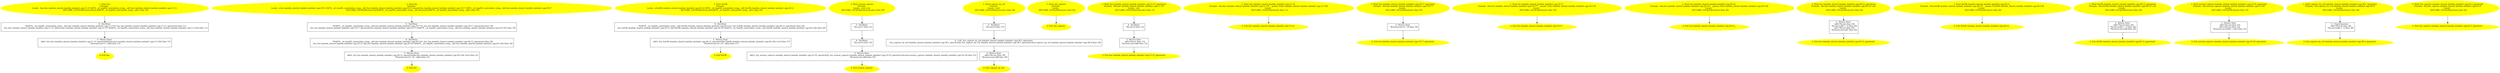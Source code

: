 /* @generated */
digraph iCFG {
"bar#_Z3barv.7d9c90fb4a18f941dfd92032592c170a_1" [label="1: Start bar\nFormals: \nLocals:  func:bar::lambda_shared_lambda_lambda1.cpp:11:15 0$?%__sil_tmpSIL_materialize_temp__n$1:bar::lambda_shared_lambda_lambda1.cpp:11:15 \n   DECLARE_LOCALS(&return,&func,&0$?%__sil_tmpSIL_materialize_temp__n$1); [line 10]\n " color=yellow style=filled]
	

	 "bar#_Z3barv.7d9c90fb4a18f941dfd92032592c170a_1" -> "bar#_Z3barv.7d9c90fb4a18f941dfd92032592c170a_4" ;
"bar#_Z3barv.7d9c90fb4a18f941dfd92032592c170a_2" [label="2: Exit bar \n  " color=yellow style=filled]
	

"bar#_Z3barv.7d9c90fb4a18f941dfd92032592c170a_3" [label="3:  Return Stmt \n   n$0=_fun_bar::lambda_shared_lambda_lambda1.cpp:11:15_operator()(&func:bar::lambda_shared_lambda_lambda1.cpp:11:15&) [line 15]\n  *&return:int=(7 / n$0) [line 15]\n " shape="box"]
	

	 "bar#_Z3barv.7d9c90fb4a18f941dfd92032592c170a_3" -> "bar#_Z3barv.7d9c90fb4a18f941dfd92032592c170a_2" ;
"bar#_Z3barv.7d9c90fb4a18f941dfd92032592c170a_4" [label="4:  DeclStmt \n   *&0$?%__sil_tmpSIL_materialize_temp__n$1:bar::lambda_shared_lambda_lambda1.cpp:11:15=(_fun_bar::lambda_shared_lambda_lambda1.cpp:11:15_operator()) [line 11]\n  _fun_bar::lambda_shared_lambda_lambda1.cpp:11:15_(&func:bar::lambda_shared_lambda_lambda1.cpp:11:15*,&0$?%__sil_tmpSIL_materialize_temp__n$1:bar::lambda_shared_lambda_lambda1.cpp:11:15&) [line 11]\n " shape="box"]
	

	 "bar#_Z3barv.7d9c90fb4a18f941dfd92032592c170a_4" -> "bar#_Z3barv.7d9c90fb4a18f941dfd92032592c170a_3" ;
"foo#_Z3foov.69dc85dbfdb3da90badccdb11670a4ca_1" [label="1: Start foo\nFormals: \nLocals:  y:foo::lambda_shared_lambda_lambda1.cpp:20:12 0$?%__sil_tmpSIL_materialize_temp__n$1:foo::lambda_shared_lambda_lambda1.cpp:20:12 unused:foo::lambda_shared_lambda_lambda1.cpp:19:17 0$?%__sil_tmpSIL_materialize_temp__n$2:foo::lambda_shared_lambda_lambda1.cpp:19:17 \n   DECLARE_LOCALS(&return,&y,&0$?%__sil_tmpSIL_materialize_temp__n$1,&unused,&0$?%__sil_tmpSIL_materialize_temp__n$2); [line 18]\n " color=yellow style=filled]
	

	 "foo#_Z3foov.69dc85dbfdb3da90badccdb11670a4ca_1" -> "foo#_Z3foov.69dc85dbfdb3da90badccdb11670a4ca_5" ;
"foo#_Z3foov.69dc85dbfdb3da90badccdb11670a4ca_2" [label="2: Exit foo \n  " color=yellow style=filled]
	

"foo#_Z3foov.69dc85dbfdb3da90badccdb11670a4ca_3" [label="3:  Return Stmt \n   n$0=_fun_foo::lambda_shared_lambda_lambda1.cpp:20:12_operator()(&y:foo::lambda_shared_lambda_lambda1.cpp:20:12&,3:int) [line 21]\n  *&return:int=(5 / (4 - n$0)) [line 21]\n " shape="box"]
	

	 "foo#_Z3foov.69dc85dbfdb3da90badccdb11670a4ca_3" -> "foo#_Z3foov.69dc85dbfdb3da90badccdb11670a4ca_2" ;
"foo#_Z3foov.69dc85dbfdb3da90badccdb11670a4ca_4" [label="4:  DeclStmt \n   *&0$?%__sil_tmpSIL_materialize_temp__n$1:foo::lambda_shared_lambda_lambda1.cpp:20:12=(_fun_foo::lambda_shared_lambda_lambda1.cpp:20:12_operator()) [line 20]\n  _fun_foo::lambda_shared_lambda_lambda1.cpp:20:12_(&y:foo::lambda_shared_lambda_lambda1.cpp:20:12*,&0$?%__sil_tmpSIL_materialize_temp__n$1:foo::lambda_shared_lambda_lambda1.cpp:20:12&) [line 20]\n " shape="box"]
	

	 "foo#_Z3foov.69dc85dbfdb3da90badccdb11670a4ca_4" -> "foo#_Z3foov.69dc85dbfdb3da90badccdb11670a4ca_3" ;
"foo#_Z3foov.69dc85dbfdb3da90badccdb11670a4ca_5" [label="5:  DeclStmt \n   *&0$?%__sil_tmpSIL_materialize_temp__n$2:foo::lambda_shared_lambda_lambda1.cpp:19:17=(_fun_foo::lambda_shared_lambda_lambda1.cpp:19:17_operator()) [line 19]\n  _fun_foo::lambda_shared_lambda_lambda1.cpp:19:17_(&unused:foo::lambda_shared_lambda_lambda1.cpp:19:17*,&0$?%__sil_tmpSIL_materialize_temp__n$2:foo::lambda_shared_lambda_lambda1.cpp:19:17&) [line 19]\n " shape="box"]
	

	 "foo#_Z3foov.69dc85dbfdb3da90badccdb11670a4ca_5" -> "foo#_Z3foov.69dc85dbfdb3da90badccdb11670a4ca_4" ;
"fooOK#_Z5fooOKv.17fb07f2bfe616303a58d2e25ed98781_1" [label="1: Start fooOK\nFormals: \nLocals:  y:fooOK::lambda_shared_lambda_lambda1.cpp:26:12 0$?%__sil_tmpSIL_materialize_temp__n$1:fooOK::lambda_shared_lambda_lambda1.cpp:26:12 \n   DECLARE_LOCALS(&return,&y,&0$?%__sil_tmpSIL_materialize_temp__n$1); [line 24]\n " color=yellow style=filled]
	

	 "fooOK#_Z5fooOKv.17fb07f2bfe616303a58d2e25ed98781_1" -> "fooOK#_Z5fooOKv.17fb07f2bfe616303a58d2e25ed98781_4" ;
"fooOK#_Z5fooOKv.17fb07f2bfe616303a58d2e25ed98781_2" [label="2: Exit fooOK \n  " color=yellow style=filled]
	

"fooOK#_Z5fooOKv.17fb07f2bfe616303a58d2e25ed98781_3" [label="3:  Return Stmt \n   n$0=_fun_fooOK::lambda_shared_lambda_lambda1.cpp:26:12_operator()(&y:fooOK::lambda_shared_lambda_lambda1.cpp:26:12&,3:int) [line 27]\n  *&return:int=(5 / (4 - n$0)) [line 27]\n " shape="box"]
	

	 "fooOK#_Z5fooOKv.17fb07f2bfe616303a58d2e25ed98781_3" -> "fooOK#_Z5fooOKv.17fb07f2bfe616303a58d2e25ed98781_2" ;
"fooOK#_Z5fooOKv.17fb07f2bfe616303a58d2e25ed98781_4" [label="4:  DeclStmt \n   *&0$?%__sil_tmpSIL_materialize_temp__n$1:fooOK::lambda_shared_lambda_lambda1.cpp:26:12=(_fun_fooOK::lambda_shared_lambda_lambda1.cpp:26:12_operator()) [line 26]\n  _fun_fooOK::lambda_shared_lambda_lambda1.cpp:26:12_(&y:fooOK::lambda_shared_lambda_lambda1.cpp:26:12*,&0$?%__sil_tmpSIL_materialize_temp__n$1:fooOK::lambda_shared_lambda_lambda1.cpp:26:12&) [line 26]\n " shape="box"]
	

	 "fooOK#_Z5fooOKv.17fb07f2bfe616303a58d2e25ed98781_4" -> "fooOK#_Z5fooOKv.17fb07f2bfe616303a58d2e25ed98781_3" ;
"normal_capture#_Z14normal_capturev.9af9b723c040290ea713f2d1bc6c66e2_1" [label="1: Start normal_capture\nFormals: \nLocals:  y:int x:int \n   DECLARE_LOCALS(&return,&y,&x); [line 30]\n " color=yellow style=filled]
	

	 "normal_capture#_Z14normal_capturev.9af9b723c040290ea713f2d1bc6c66e2_1" -> "normal_capture#_Z14normal_capturev.9af9b723c040290ea713f2d1bc6c66e2_5" ;
"normal_capture#_Z14normal_capturev.9af9b723c040290ea713f2d1bc6c66e2_2" [label="2: Exit normal_capture \n  " color=yellow style=filled]
	

"normal_capture#_Z14normal_capturev.9af9b723c040290ea713f2d1bc6c66e2_3" [label="3:  Return Stmt \n   n$0=_fun_normal_capture::lambda_shared_lambda_lambda1.cpp:33:10_operator()((_fun_normal_capture::lambda_shared_lambda_lambda1.cpp:33:10_operator(),&x,&y):normal_capture::lambda_shared_lambda_lambda1.cpp:33:10) [line 33]\n  *&return:int=n$0 [line 33]\n " shape="box"]
	

	 "normal_capture#_Z14normal_capturev.9af9b723c040290ea713f2d1bc6c66e2_3" -> "normal_capture#_Z14normal_capturev.9af9b723c040290ea713f2d1bc6c66e2_2" ;
"normal_capture#_Z14normal_capturev.9af9b723c040290ea713f2d1bc6c66e2_4" [label="4:  DeclStmt \n   *&y:int=2 [line 32]\n " shape="box"]
	

	 "normal_capture#_Z14normal_capturev.9af9b723c040290ea713f2d1bc6c66e2_4" -> "normal_capture#_Z14normal_capturev.9af9b723c040290ea713f2d1bc6c66e2_3" ;
"normal_capture#_Z14normal_capturev.9af9b723c040290ea713f2d1bc6c66e2_5" [label="5:  DeclStmt \n   *&x:int=1 [line 31]\n " shape="box"]
	

	 "normal_capture#_Z14normal_capturev.9af9b723c040290ea713f2d1bc6c66e2_5" -> "normal_capture#_Z14normal_capturev.9af9b723c040290ea713f2d1bc6c66e2_4" ;
"capture_by_ref#_Z14capture_by_refv.c683a8db53a834aa19283088dfffe460_1" [label="1: Start capture_by_ref\nFormals: \nLocals:  x:int \n   DECLARE_LOCALS(&return,&x); [line 36]\n " color=yellow style=filled]
	

	 "capture_by_ref#_Z14capture_by_refv.c683a8db53a834aa19283088dfffe460_1" -> "capture_by_ref#_Z14capture_by_refv.c683a8db53a834aa19283088dfffe460_5" ;
"capture_by_ref#_Z14capture_by_refv.c683a8db53a834aa19283088dfffe460_2" [label="2: Exit capture_by_ref \n  " color=yellow style=filled]
	

"capture_by_ref#_Z14capture_by_refv.c683a8db53a834aa19283088dfffe460_3" [label="3:  Return Stmt \n   n$0=*&x:int [line 39]\n  *&return:int=n$0 [line 39]\n " shape="box"]
	

	 "capture_by_ref#_Z14capture_by_refv.c683a8db53a834aa19283088dfffe460_3" -> "capture_by_ref#_Z14capture_by_refv.c683a8db53a834aa19283088dfffe460_2" ;
"capture_by_ref#_Z14capture_by_refv.c683a8db53a834aa19283088dfffe460_4" [label="4:  Call _fun_capture_by_ref::lambda_shared_lambda_lambda1.cpp:38:3_operator() \n   _fun_capture_by_ref::lambda_shared_lambda_lambda1.cpp:38:3_operator()((_fun_capture_by_ref::lambda_shared_lambda_lambda1.cpp:38:3_operator(),&x):capture_by_ref::lambda_shared_lambda_lambda1.cpp:38:3) [line 38]\n " shape="box"]
	

	 "capture_by_ref#_Z14capture_by_refv.c683a8db53a834aa19283088dfffe460_4" -> "capture_by_ref#_Z14capture_by_refv.c683a8db53a834aa19283088dfffe460_3" ;
"capture_by_ref#_Z14capture_by_refv.c683a8db53a834aa19283088dfffe460_5" [label="5:  DeclStmt \n   *&x:int=0 [line 37]\n " shape="box"]
	

	 "capture_by_ref#_Z14capture_by_refv.c683a8db53a834aa19283088dfffe460_5" -> "capture_by_ref#_Z14capture_by_refv.c683a8db53a834aa19283088dfffe460_4" ;
"init_capture#_Z12init_capturev.b56a308a8fe2b749cb39e3b566237ec2_1" [label="1: Start init_capture\nFormals: \nLocals:  \n   DECLARE_LOCALS(&return); [line 42]\n " color=yellow style=filled]
	

	 "init_capture#_Z12init_capturev.b56a308a8fe2b749cb39e3b566237ec2_1" -> "init_capture#_Z12init_capturev.b56a308a8fe2b749cb39e3b566237ec2_2" ;
"init_capture#_Z12init_capturev.b56a308a8fe2b749cb39e3b566237ec2_2" [label="2: Exit init_capture \n  " color=yellow style=filled]
	

"operator()#lambda_shared_lambda_lambda1.cpp:11:15#bar#(_ZZ3barvENK3$_0clEv).6e24f7d75fa4d9b98ee11419b33635ae_1" [label="1: Start bar::lambda_shared_lambda_lambda1.cpp:11:15_operator()\nFormals:  this:bar::lambda_shared_lambda_lambda1.cpp:11:15*\nLocals:  i:int \n   DECLARE_LOCALS(&return,&i); [line 11]\n " color=yellow style=filled]
	

	 "operator()#lambda_shared_lambda_lambda1.cpp:11:15#bar#(_ZZ3barvENK3$_0clEv).6e24f7d75fa4d9b98ee11419b33635ae_1" -> "operator()#lambda_shared_lambda_lambda1.cpp:11:15#bar#(_ZZ3barvENK3$_0clEv).6e24f7d75fa4d9b98ee11419b33635ae_4" ;
"operator()#lambda_shared_lambda_lambda1.cpp:11:15#bar#(_ZZ3barvENK3$_0clEv).6e24f7d75fa4d9b98ee11419b33635ae_2" [label="2: Exit bar::lambda_shared_lambda_lambda1.cpp:11:15_operator() \n  " color=yellow style=filled]
	

"operator()#lambda_shared_lambda_lambda1.cpp:11:15#bar#(_ZZ3barvENK3$_0clEv).6e24f7d75fa4d9b98ee11419b33635ae_3" [label="3:  Return Stmt \n   n$0=*&i:int [line 13]\n  *&return:int=n$0 [line 13]\n " shape="box"]
	

	 "operator()#lambda_shared_lambda_lambda1.cpp:11:15#bar#(_ZZ3barvENK3$_0clEv).6e24f7d75fa4d9b98ee11419b33635ae_3" -> "operator()#lambda_shared_lambda_lambda1.cpp:11:15#bar#(_ZZ3barvENK3$_0clEv).6e24f7d75fa4d9b98ee11419b33635ae_2" ;
"operator()#lambda_shared_lambda_lambda1.cpp:11:15#bar#(_ZZ3barvENK3$_0clEv).6e24f7d75fa4d9b98ee11419b33635ae_4" [label="4:  DeclStmt \n   *&i:int=0 [line 12]\n " shape="box"]
	

	 "operator()#lambda_shared_lambda_lambda1.cpp:11:15#bar#(_ZZ3barvENK3$_0clEv).6e24f7d75fa4d9b98ee11419b33635ae_4" -> "operator()#lambda_shared_lambda_lambda1.cpp:11:15#bar#(_ZZ3barvENK3$_0clEv).6e24f7d75fa4d9b98ee11419b33635ae_3" ;
"#lambda_shared_lambda_lambda1.cpp:11:15#bar#{_ZZ3barvEN3$_0C1EOS_|constexpr}.c3f1c86fb664b55d07a53dff04016052_1" [label="1: Start bar::lambda_shared_lambda_lambda1.cpp:11:15_\nFormals:  this:bar::lambda_shared_lambda_lambda1.cpp:11:15* __param_0:bar::lambda_shared_lambda_lambda1.cpp:11:15&\nLocals:  \n   DECLARE_LOCALS(&return); [line 11]\n " color=yellow style=filled]
	

	 "#lambda_shared_lambda_lambda1.cpp:11:15#bar#{_ZZ3barvEN3$_0C1EOS_|constexpr}.c3f1c86fb664b55d07a53dff04016052_1" -> "#lambda_shared_lambda_lambda1.cpp:11:15#bar#{_ZZ3barvEN3$_0C1EOS_|constexpr}.c3f1c86fb664b55d07a53dff04016052_2" ;
"#lambda_shared_lambda_lambda1.cpp:11:15#bar#{_ZZ3barvEN3$_0C1EOS_|constexpr}.c3f1c86fb664b55d07a53dff04016052_2" [label="2: Exit bar::lambda_shared_lambda_lambda1.cpp:11:15_ \n  " color=yellow style=filled]
	

"operator()#lambda_shared_lambda_lambda1.cpp:19:17#foo#(_ZZ3foovENK3$_1clEv).95a3f07bafd8e3c4303c8a5c7c88c938_1" [label="1: Start foo::lambda_shared_lambda_lambda1.cpp:19:17_operator()\nFormals:  this:foo::lambda_shared_lambda_lambda1.cpp:19:17*\nLocals:  \n   DECLARE_LOCALS(&return); [line 19]\n " color=yellow style=filled]
	

	 "operator()#lambda_shared_lambda_lambda1.cpp:19:17#foo#(_ZZ3foovENK3$_1clEv).95a3f07bafd8e3c4303c8a5c7c88c938_1" -> "operator()#lambda_shared_lambda_lambda1.cpp:19:17#foo#(_ZZ3foovENK3$_1clEv).95a3f07bafd8e3c4303c8a5c7c88c938_3" ;
"operator()#lambda_shared_lambda_lambda1.cpp:19:17#foo#(_ZZ3foovENK3$_1clEv).95a3f07bafd8e3c4303c8a5c7c88c938_2" [label="2: Exit foo::lambda_shared_lambda_lambda1.cpp:19:17_operator() \n  " color=yellow style=filled]
	

"operator()#lambda_shared_lambda_lambda1.cpp:19:17#foo#(_ZZ3foovENK3$_1clEv).95a3f07bafd8e3c4303c8a5c7c88c938_3" [label="3:  Return Stmt \n   *&return:int=(1 / 0) [line 19]\n " shape="box"]
	

	 "operator()#lambda_shared_lambda_lambda1.cpp:19:17#foo#(_ZZ3foovENK3$_1clEv).95a3f07bafd8e3c4303c8a5c7c88c938_3" -> "operator()#lambda_shared_lambda_lambda1.cpp:19:17#foo#(_ZZ3foovENK3$_1clEv).95a3f07bafd8e3c4303c8a5c7c88c938_2" ;
"#lambda_shared_lambda_lambda1.cpp:19:17#foo#{_ZZ3foovEN3$_1C1EOS_|constexpr}.f09bcd9650795baefac6c5a2e3ddd34f_1" [label="1: Start foo::lambda_shared_lambda_lambda1.cpp:19:17_\nFormals:  this:foo::lambda_shared_lambda_lambda1.cpp:19:17* __param_0:foo::lambda_shared_lambda_lambda1.cpp:19:17&\nLocals:  \n   DECLARE_LOCALS(&return); [line 19]\n " color=yellow style=filled]
	

	 "#lambda_shared_lambda_lambda1.cpp:19:17#foo#{_ZZ3foovEN3$_1C1EOS_|constexpr}.f09bcd9650795baefac6c5a2e3ddd34f_1" -> "#lambda_shared_lambda_lambda1.cpp:19:17#foo#{_ZZ3foovEN3$_1C1EOS_|constexpr}.f09bcd9650795baefac6c5a2e3ddd34f_2" ;
"#lambda_shared_lambda_lambda1.cpp:19:17#foo#{_ZZ3foovEN3$_1C1EOS_|constexpr}.f09bcd9650795baefac6c5a2e3ddd34f_2" [label="2: Exit foo::lambda_shared_lambda_lambda1.cpp:19:17_ \n  " color=yellow style=filled]
	

"#lambda_shared_lambda_lambda1.cpp:20:12#foo#{_ZZ3foovEN3$_2C1EOS_|constexpr}.99a0835482a5872c1a4c121dc7e1dc1a_1" [label="1: Start foo::lambda_shared_lambda_lambda1.cpp:20:12_\nFormals:  this:foo::lambda_shared_lambda_lambda1.cpp:20:12* __param_0:foo::lambda_shared_lambda_lambda1.cpp:20:12&\nLocals:  \n   DECLARE_LOCALS(&return); [line 20]\n " color=yellow style=filled]
	

	 "#lambda_shared_lambda_lambda1.cpp:20:12#foo#{_ZZ3foovEN3$_2C1EOS_|constexpr}.99a0835482a5872c1a4c121dc7e1dc1a_1" -> "#lambda_shared_lambda_lambda1.cpp:20:12#foo#{_ZZ3foovEN3$_2C1EOS_|constexpr}.99a0835482a5872c1a4c121dc7e1dc1a_2" ;
"#lambda_shared_lambda_lambda1.cpp:20:12#foo#{_ZZ3foovEN3$_2C1EOS_|constexpr}.99a0835482a5872c1a4c121dc7e1dc1a_2" [label="2: Exit foo::lambda_shared_lambda_lambda1.cpp:20:12_ \n  " color=yellow style=filled]
	

"operator()#lambda_shared_lambda_lambda1.cpp:20:12#foo#(_ZZ3foovENK3$_2clEi).9ba50bae103958f7ce689f0dfd632ca9_1" [label="1: Start foo::lambda_shared_lambda_lambda1.cpp:20:12_operator()\nFormals:  this:foo::lambda_shared_lambda_lambda1.cpp:20:12* i:int\nLocals:  \n   DECLARE_LOCALS(&return); [line 20]\n " color=yellow style=filled]
	

	 "operator()#lambda_shared_lambda_lambda1.cpp:20:12#foo#(_ZZ3foovENK3$_2clEi).9ba50bae103958f7ce689f0dfd632ca9_1" -> "operator()#lambda_shared_lambda_lambda1.cpp:20:12#foo#(_ZZ3foovENK3$_2clEi).9ba50bae103958f7ce689f0dfd632ca9_3" ;
"operator()#lambda_shared_lambda_lambda1.cpp:20:12#foo#(_ZZ3foovENK3$_2clEi).9ba50bae103958f7ce689f0dfd632ca9_2" [label="2: Exit foo::lambda_shared_lambda_lambda1.cpp:20:12_operator() \n  " color=yellow style=filled]
	

"operator()#lambda_shared_lambda_lambda1.cpp:20:12#foo#(_ZZ3foovENK3$_2clEi).9ba50bae103958f7ce689f0dfd632ca9_3" [label="3:  Return Stmt \n   n$0=*&i:int [line 20]\n  *&i:int=(n$0 + 1) [line 20]\n  n$1=*&i:int [line 20]\n  *&return:int=n$1 [line 20]\n " shape="box"]
	

	 "operator()#lambda_shared_lambda_lambda1.cpp:20:12#foo#(_ZZ3foovENK3$_2clEi).9ba50bae103958f7ce689f0dfd632ca9_3" -> "operator()#lambda_shared_lambda_lambda1.cpp:20:12#foo#(_ZZ3foovENK3$_2clEi).9ba50bae103958f7ce689f0dfd632ca9_2" ;
"#lambda_shared_lambda_lambda1.cpp:26:12#fooOK#{_ZZ5fooOKvEN3$_3C1EOS_|constexpr}.467aaa09f83ba493edd88e7f76fe925f_1" [label="1: Start fooOK::lambda_shared_lambda_lambda1.cpp:26:12_\nFormals:  this:fooOK::lambda_shared_lambda_lambda1.cpp:26:12* __param_0:fooOK::lambda_shared_lambda_lambda1.cpp:26:12&\nLocals:  \n   DECLARE_LOCALS(&return); [line 26]\n " color=yellow style=filled]
	

	 "#lambda_shared_lambda_lambda1.cpp:26:12#fooOK#{_ZZ5fooOKvEN3$_3C1EOS_|constexpr}.467aaa09f83ba493edd88e7f76fe925f_1" -> "#lambda_shared_lambda_lambda1.cpp:26:12#fooOK#{_ZZ5fooOKvEN3$_3C1EOS_|constexpr}.467aaa09f83ba493edd88e7f76fe925f_2" ;
"#lambda_shared_lambda_lambda1.cpp:26:12#fooOK#{_ZZ5fooOKvEN3$_3C1EOS_|constexpr}.467aaa09f83ba493edd88e7f76fe925f_2" [label="2: Exit fooOK::lambda_shared_lambda_lambda1.cpp:26:12_ \n  " color=yellow style=filled]
	

"operator()#lambda_shared_lambda_lambda1.cpp:26:12#fooOK#(_ZZ5fooOKvENK3$_3clEi).3d555a16319a7bb49d565b6ed9aa8c7f_1" [label="1: Start fooOK::lambda_shared_lambda_lambda1.cpp:26:12_operator()\nFormals:  this:fooOK::lambda_shared_lambda_lambda1.cpp:26:12* i:int\nLocals:  \n   DECLARE_LOCALS(&return); [line 26]\n " color=yellow style=filled]
	

	 "operator()#lambda_shared_lambda_lambda1.cpp:26:12#fooOK#(_ZZ5fooOKvENK3$_3clEi).3d555a16319a7bb49d565b6ed9aa8c7f_1" -> "operator()#lambda_shared_lambda_lambda1.cpp:26:12#fooOK#(_ZZ5fooOKvENK3$_3clEi).3d555a16319a7bb49d565b6ed9aa8c7f_3" ;
"operator()#lambda_shared_lambda_lambda1.cpp:26:12#fooOK#(_ZZ5fooOKvENK3$_3clEi).3d555a16319a7bb49d565b6ed9aa8c7f_2" [label="2: Exit fooOK::lambda_shared_lambda_lambda1.cpp:26:12_operator() \n  " color=yellow style=filled]
	

"operator()#lambda_shared_lambda_lambda1.cpp:26:12#fooOK#(_ZZ5fooOKvENK3$_3clEi).3d555a16319a7bb49d565b6ed9aa8c7f_3" [label="3:  Return Stmt \n   n$0=*&i:int [line 26]\n  *&i:int=(n$0 + 1) [line 26]\n  *&return:int=n$0 [line 26]\n " shape="box"]
	

	 "operator()#lambda_shared_lambda_lambda1.cpp:26:12#fooOK#(_ZZ5fooOKvENK3$_3clEi).3d555a16319a7bb49d565b6ed9aa8c7f_3" -> "operator()#lambda_shared_lambda_lambda1.cpp:26:12#fooOK#(_ZZ5fooOKvENK3$_3clEi).3d555a16319a7bb49d565b6ed9aa8c7f_2" ;
"operator()#lambda_shared_lambda_lambda1.cpp:33:10#normal_capture#(_ZZ14normal_capturevENK3$_4clEv).d3f05aea738c7b3e4662812f831b95f4_1" [label="1: Start normal_capture::lambda_shared_lambda_lambda1.cpp:33:10_operator()\nFormals:  this:normal_capture::lambda_shared_lambda_lambda1.cpp:33:10*\nLocals:  \n   DECLARE_LOCALS(&return); [line 33]\n " color=yellow style=filled]
	

	 "operator()#lambda_shared_lambda_lambda1.cpp:33:10#normal_capture#(_ZZ14normal_capturevENK3$_4clEv).d3f05aea738c7b3e4662812f831b95f4_1" -> "operator()#lambda_shared_lambda_lambda1.cpp:33:10#normal_capture#(_ZZ14normal_capturevENK3$_4clEv).d3f05aea738c7b3e4662812f831b95f4_3" ;
"operator()#lambda_shared_lambda_lambda1.cpp:33:10#normal_capture#(_ZZ14normal_capturevENK3$_4clEv).d3f05aea738c7b3e4662812f831b95f4_2" [label="2: Exit normal_capture::lambda_shared_lambda_lambda1.cpp:33:10_operator() \n  " color=yellow style=filled]
	

"operator()#lambda_shared_lambda_lambda1.cpp:33:10#normal_capture#(_ZZ14normal_capturevENK3$_4clEv).d3f05aea738c7b3e4662812f831b95f4_3" [label="3:  Return Stmt \n   n$0=*&x:int [line 33]\n  n$1=*&y:int [line 33]\n  *&return:int=(n$0 + n$1) [line 33]\n " shape="box"]
	

	 "operator()#lambda_shared_lambda_lambda1.cpp:33:10#normal_capture#(_ZZ14normal_capturevENK3$_4clEv).d3f05aea738c7b3e4662812f831b95f4_3" -> "operator()#lambda_shared_lambda_lambda1.cpp:33:10#normal_capture#(_ZZ14normal_capturevENK3$_4clEv).d3f05aea738c7b3e4662812f831b95f4_2" ;
"operator()#lambda_shared_lambda_lambda1.cpp:38:3#capture_by_ref#(_ZZ14capture_by_refvENK3$_5clEv).801ff4a46ab35f8d28f7ad0e26ae456e_1" [label="1: Start capture_by_ref::lambda_shared_lambda_lambda1.cpp:38:3_operator()\nFormals:  this:capture_by_ref::lambda_shared_lambda_lambda1.cpp:38:3*\nLocals:  \n   DECLARE_LOCALS(&return); [line 38]\n " color=yellow style=filled]
	

	 "operator()#lambda_shared_lambda_lambda1.cpp:38:3#capture_by_ref#(_ZZ14capture_by_refvENK3$_5clEv).801ff4a46ab35f8d28f7ad0e26ae456e_1" -> "operator()#lambda_shared_lambda_lambda1.cpp:38:3#capture_by_ref#(_ZZ14capture_by_refvENK3$_5clEv).801ff4a46ab35f8d28f7ad0e26ae456e_3" ;
"operator()#lambda_shared_lambda_lambda1.cpp:38:3#capture_by_ref#(_ZZ14capture_by_refvENK3$_5clEv).801ff4a46ab35f8d28f7ad0e26ae456e_2" [label="2: Exit capture_by_ref::lambda_shared_lambda_lambda1.cpp:38:3_operator() \n  " color=yellow style=filled]
	

"operator()#lambda_shared_lambda_lambda1.cpp:38:3#capture_by_ref#(_ZZ14capture_by_refvENK3$_5clEv).801ff4a46ab35f8d28f7ad0e26ae456e_3" [label="3:  UnaryOperator \n   n$0=*&x:int [line 38]\n  *&x:int=(n$0 + 1) [line 38]\n " shape="box"]
	

	 "operator()#lambda_shared_lambda_lambda1.cpp:38:3#capture_by_ref#(_ZZ14capture_by_refvENK3$_5clEv).801ff4a46ab35f8d28f7ad0e26ae456e_3" -> "operator()#lambda_shared_lambda_lambda1.cpp:38:3#capture_by_ref#(_ZZ14capture_by_refvENK3$_5clEv).801ff4a46ab35f8d28f7ad0e26ae456e_2" ;
"operator()#lambda_shared_lambda_lambda1.cpp:43:3#init_capture#(_ZZ12init_capturevENK3$_6clEv).43d5b008ae982e3438cddd48c4a55f04_1" [label="1: Start init_capture::lambda_shared_lambda_lambda1.cpp:43:3_operator()\nFormals:  this:init_capture::lambda_shared_lambda_lambda1.cpp:43:3*\nLocals:  \n   DECLARE_LOCALS(&return); [line 43]\n " color=yellow style=filled]
	

	 "operator()#lambda_shared_lambda_lambda1.cpp:43:3#init_capture#(_ZZ12init_capturevENK3$_6clEv).43d5b008ae982e3438cddd48c4a55f04_1" -> "operator()#lambda_shared_lambda_lambda1.cpp:43:3#init_capture#(_ZZ12init_capturevENK3$_6clEv).43d5b008ae982e3438cddd48c4a55f04_2" ;
"operator()#lambda_shared_lambda_lambda1.cpp:43:3#init_capture#(_ZZ12init_capturevENK3$_6clEv).43d5b008ae982e3438cddd48c4a55f04_2" [label="2: Exit init_capture::lambda_shared_lambda_lambda1.cpp:43:3_operator() \n  " color=yellow style=filled]
	

}
